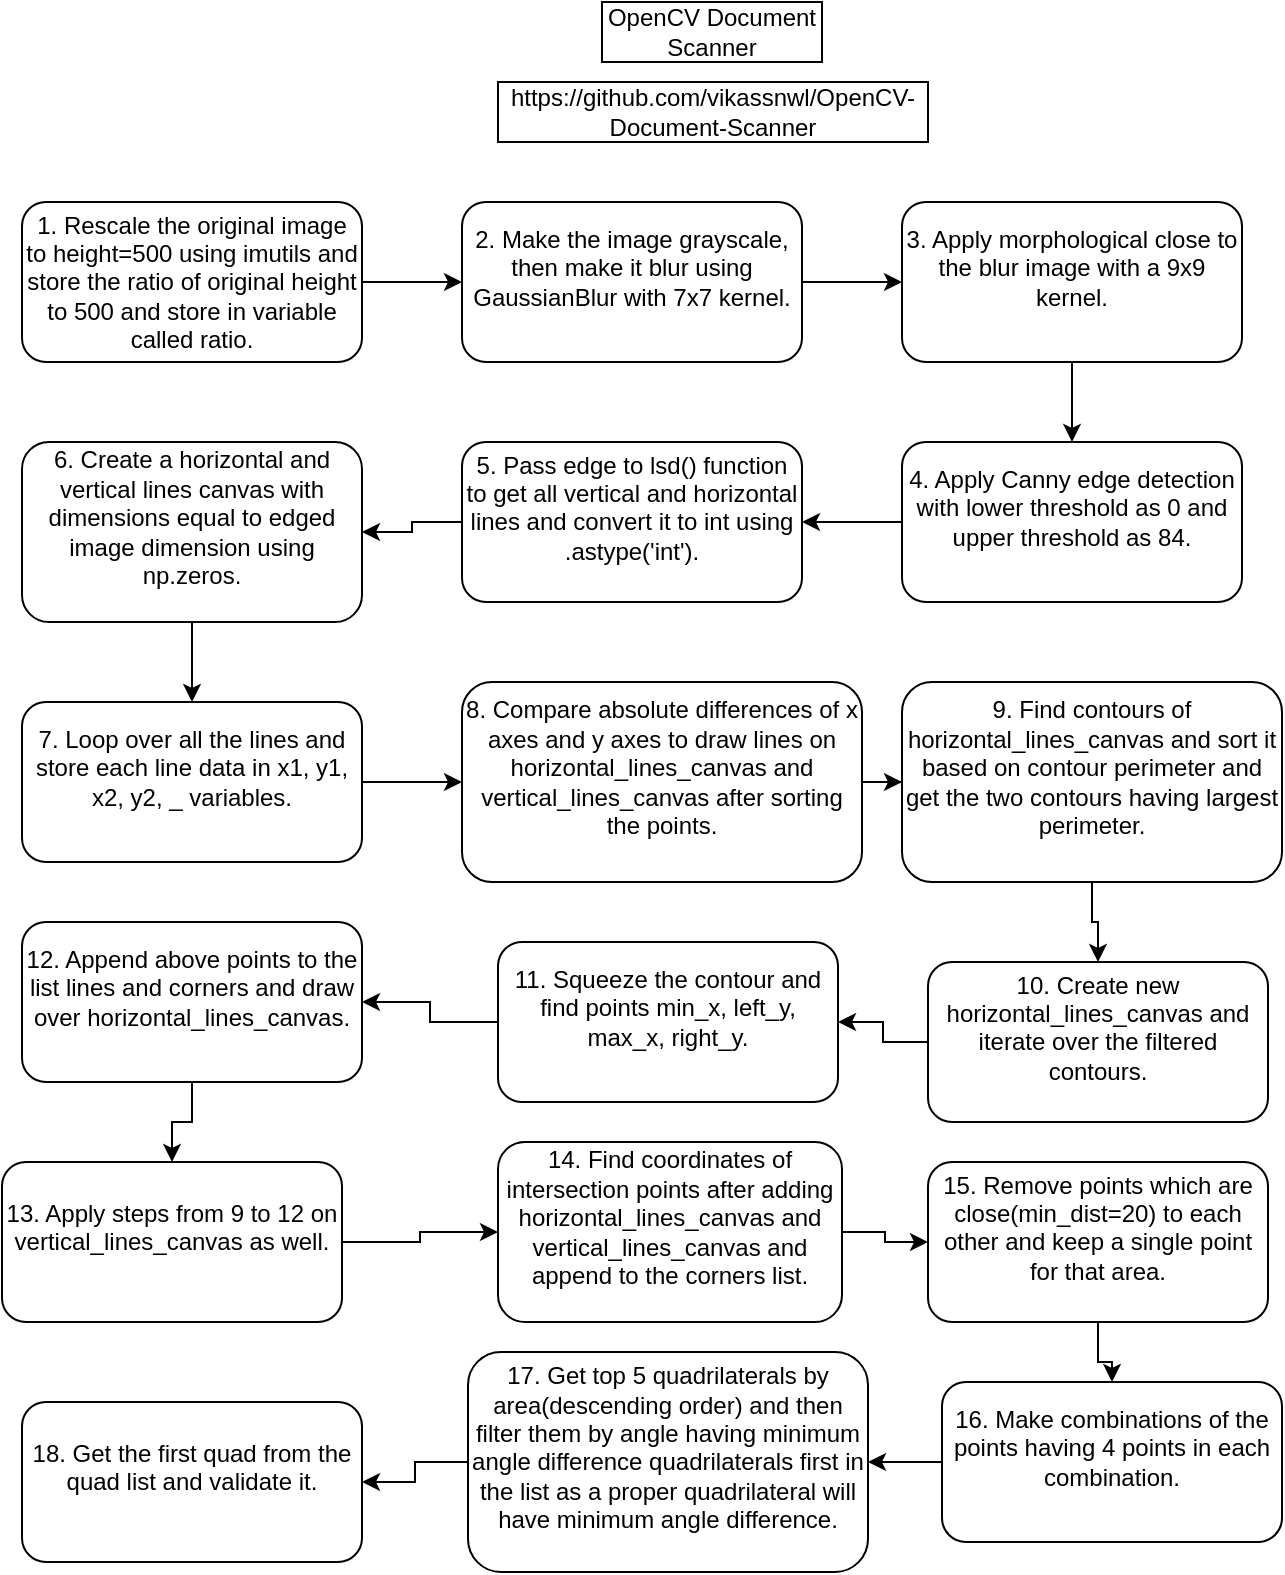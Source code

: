 <mxfile version="18.2.0" type="github"><diagram id="PqCPdqEJdsixZbrLAZq_" name="Page-1"><mxGraphModel dx="868" dy="488" grid="1" gridSize="10" guides="1" tooltips="1" connect="1" arrows="1" fold="1" page="1" pageScale="1" pageWidth="850" pageHeight="1100" math="0" shadow="0"><root><mxCell id="0"/><mxCell id="1" parent="0"/><mxCell id="82ZC4-QoKFeSNQeC_Sbg-1" value="OpenCV Document Scanner" style="text;html=1;align=center;verticalAlign=middle;whiteSpace=wrap;rounded=0;strokeColor=default;" vertex="1" parent="1"><mxGeometry x="370" y="20" width="110" height="30" as="geometry"/></mxCell><mxCell id="82ZC4-QoKFeSNQeC_Sbg-2" value="https://github.com/vikassnwl/OpenCV-Document-Scanner" style="text;html=1;strokeColor=default;fillColor=none;align=center;verticalAlign=middle;whiteSpace=wrap;rounded=0;" vertex="1" parent="1"><mxGeometry x="318" y="60" width="215" height="30" as="geometry"/></mxCell><mxCell id="82ZC4-QoKFeSNQeC_Sbg-13" value="" style="edgeStyle=orthogonalEdgeStyle;rounded=0;orthogonalLoop=1;jettySize=auto;html=1;" edge="1" parent="1" source="82ZC4-QoKFeSNQeC_Sbg-3" target="82ZC4-QoKFeSNQeC_Sbg-4"><mxGeometry relative="1" as="geometry"/></mxCell><mxCell id="82ZC4-QoKFeSNQeC_Sbg-3" value="1. Rescale the original image to height=500 using imutils and store the ratio of original height to 500 and store in variable called ratio." style="rounded=1;whiteSpace=wrap;html=1;strokeColor=default;" vertex="1" parent="1"><mxGeometry x="80" y="120" width="170" height="80" as="geometry"/></mxCell><mxCell id="82ZC4-QoKFeSNQeC_Sbg-14" value="" style="edgeStyle=orthogonalEdgeStyle;rounded=0;orthogonalLoop=1;jettySize=auto;html=1;" edge="1" parent="1" source="82ZC4-QoKFeSNQeC_Sbg-4" target="82ZC4-QoKFeSNQeC_Sbg-7"><mxGeometry relative="1" as="geometry"/></mxCell><mxCell id="82ZC4-QoKFeSNQeC_Sbg-4" value="&lt;div&gt;2. Make the image grayscale, then make it blur using GaussianBlur with 7x7 kernel.&lt;/div&gt;&lt;div&gt;&lt;br&gt;&lt;/div&gt;" style="rounded=1;whiteSpace=wrap;html=1;strokeColor=default;" vertex="1" parent="1"><mxGeometry x="300" y="120" width="170" height="80" as="geometry"/></mxCell><mxCell id="82ZC4-QoKFeSNQeC_Sbg-19" value="" style="edgeStyle=orthogonalEdgeStyle;rounded=0;orthogonalLoop=1;jettySize=auto;html=1;" edge="1" parent="1" source="82ZC4-QoKFeSNQeC_Sbg-5" target="82ZC4-QoKFeSNQeC_Sbg-11"><mxGeometry relative="1" as="geometry"/></mxCell><mxCell id="82ZC4-QoKFeSNQeC_Sbg-5" value="&lt;div&gt;&lt;div&gt;7. Loop over all the lines and store each line data in x1, y1, x2, y2, _ variables.&lt;/div&gt;&lt;/div&gt;&lt;div&gt;&lt;br&gt;&lt;/div&gt;" style="rounded=1;whiteSpace=wrap;html=1;strokeColor=default;" vertex="1" parent="1"><mxGeometry x="80" y="370" width="170" height="80" as="geometry"/></mxCell><mxCell id="82ZC4-QoKFeSNQeC_Sbg-18" value="" style="edgeStyle=orthogonalEdgeStyle;rounded=0;orthogonalLoop=1;jettySize=auto;html=1;" edge="1" parent="1" source="82ZC4-QoKFeSNQeC_Sbg-6" target="82ZC4-QoKFeSNQeC_Sbg-5"><mxGeometry relative="1" as="geometry"/></mxCell><mxCell id="82ZC4-QoKFeSNQeC_Sbg-6" value="&lt;div&gt;&lt;div&gt;6. Create a horizontal and vertical lines canvas with dimensions equal to edged image dimension using np.zeros.&lt;/div&gt;&lt;/div&gt;&lt;div&gt;&lt;br&gt;&lt;/div&gt;" style="rounded=1;whiteSpace=wrap;html=1;strokeColor=default;" vertex="1" parent="1"><mxGeometry x="80" y="240" width="170" height="90" as="geometry"/></mxCell><mxCell id="82ZC4-QoKFeSNQeC_Sbg-15" value="" style="edgeStyle=orthogonalEdgeStyle;rounded=0;orthogonalLoop=1;jettySize=auto;html=1;" edge="1" parent="1" source="82ZC4-QoKFeSNQeC_Sbg-7" target="82ZC4-QoKFeSNQeC_Sbg-8"><mxGeometry relative="1" as="geometry"/></mxCell><mxCell id="82ZC4-QoKFeSNQeC_Sbg-7" value="&lt;div&gt;&lt;div&gt;3. Apply morphological close to the blur image with a 9x9 kernel.&lt;/div&gt;&lt;/div&gt;&lt;div&gt;&lt;br&gt;&lt;/div&gt;" style="rounded=1;whiteSpace=wrap;html=1;strokeColor=default;" vertex="1" parent="1"><mxGeometry x="520" y="120" width="170" height="80" as="geometry"/></mxCell><mxCell id="82ZC4-QoKFeSNQeC_Sbg-16" value="" style="edgeStyle=orthogonalEdgeStyle;rounded=0;orthogonalLoop=1;jettySize=auto;html=1;" edge="1" parent="1" source="82ZC4-QoKFeSNQeC_Sbg-8" target="82ZC4-QoKFeSNQeC_Sbg-9"><mxGeometry relative="1" as="geometry"/></mxCell><mxCell id="82ZC4-QoKFeSNQeC_Sbg-8" value="&lt;div&gt;&lt;div&gt;4. Apply Canny edge detection with lower threshold as 0 and upper threshold as 84.&lt;/div&gt;&lt;/div&gt;&lt;div&gt;&lt;br&gt;&lt;/div&gt;" style="rounded=1;whiteSpace=wrap;html=1;strokeColor=default;" vertex="1" parent="1"><mxGeometry x="520" y="240" width="170" height="80" as="geometry"/></mxCell><mxCell id="82ZC4-QoKFeSNQeC_Sbg-17" value="" style="edgeStyle=orthogonalEdgeStyle;rounded=0;orthogonalLoop=1;jettySize=auto;html=1;" edge="1" parent="1" source="82ZC4-QoKFeSNQeC_Sbg-9" target="82ZC4-QoKFeSNQeC_Sbg-6"><mxGeometry relative="1" as="geometry"/></mxCell><mxCell id="82ZC4-QoKFeSNQeC_Sbg-9" value="&lt;div&gt;&lt;div&gt;5. Pass edge to lsd() function to get all vertical and horizontal lines and convert it to int using .astype('int').&lt;/div&gt;&lt;/div&gt;&lt;div&gt;&lt;br&gt;&lt;/div&gt;" style="rounded=1;whiteSpace=wrap;html=1;strokeColor=default;" vertex="1" parent="1"><mxGeometry x="300" y="240" width="170" height="80" as="geometry"/></mxCell><mxCell id="82ZC4-QoKFeSNQeC_Sbg-30" value="" style="edgeStyle=orthogonalEdgeStyle;rounded=0;orthogonalLoop=1;jettySize=auto;html=1;" edge="1" parent="1" source="82ZC4-QoKFeSNQeC_Sbg-10" target="82ZC4-QoKFeSNQeC_Sbg-28"><mxGeometry relative="1" as="geometry"/></mxCell><mxCell id="82ZC4-QoKFeSNQeC_Sbg-10" value="&lt;div&gt;&lt;div&gt;&lt;div&gt;10. Create new horizontal_lines_canvas and iterate over the filtered contours.&lt;/div&gt;&lt;/div&gt;&lt;/div&gt;&lt;div&gt;&lt;br&gt;&lt;/div&gt;" style="rounded=1;whiteSpace=wrap;html=1;strokeColor=default;" vertex="1" parent="1"><mxGeometry x="533" y="500" width="170" height="80" as="geometry"/></mxCell><mxCell id="82ZC4-QoKFeSNQeC_Sbg-20" value="" style="edgeStyle=orthogonalEdgeStyle;rounded=0;orthogonalLoop=1;jettySize=auto;html=1;" edge="1" parent="1" source="82ZC4-QoKFeSNQeC_Sbg-11" target="82ZC4-QoKFeSNQeC_Sbg-12"><mxGeometry relative="1" as="geometry"/></mxCell><mxCell id="82ZC4-QoKFeSNQeC_Sbg-11" value="&lt;div&gt;&lt;div&gt;&lt;div&gt;8. Compare absolute differences of x axes and y axes to draw lines on horizontal_lines_canvas and vertical_lines_canvas after sorting the points.&lt;/div&gt;&lt;/div&gt;&lt;/div&gt;&lt;div&gt;&lt;br&gt;&lt;/div&gt;" style="rounded=1;whiteSpace=wrap;html=1;strokeColor=default;" vertex="1" parent="1"><mxGeometry x="300" y="360" width="200" height="100" as="geometry"/></mxCell><mxCell id="82ZC4-QoKFeSNQeC_Sbg-21" value="" style="edgeStyle=orthogonalEdgeStyle;rounded=0;orthogonalLoop=1;jettySize=auto;html=1;" edge="1" parent="1" source="82ZC4-QoKFeSNQeC_Sbg-12" target="82ZC4-QoKFeSNQeC_Sbg-10"><mxGeometry relative="1" as="geometry"/></mxCell><mxCell id="82ZC4-QoKFeSNQeC_Sbg-12" value="&lt;div&gt;&lt;div&gt;&lt;div&gt;9. Find contours of horizontal_lines_canvas and sort it based on contour perimeter and get the two contours having largest perimeter.&lt;/div&gt;&lt;/div&gt;&lt;/div&gt;&lt;div&gt;&lt;br&gt;&lt;/div&gt;" style="rounded=1;whiteSpace=wrap;html=1;strokeColor=default;" vertex="1" parent="1"><mxGeometry x="520" y="360" width="190" height="100" as="geometry"/></mxCell><mxCell id="82ZC4-QoKFeSNQeC_Sbg-35" value="" style="edgeStyle=orthogonalEdgeStyle;rounded=0;orthogonalLoop=1;jettySize=auto;html=1;" edge="1" parent="1" source="82ZC4-QoKFeSNQeC_Sbg-22" target="82ZC4-QoKFeSNQeC_Sbg-23"><mxGeometry relative="1" as="geometry"/></mxCell><mxCell id="82ZC4-QoKFeSNQeC_Sbg-22" value="&lt;div&gt;&lt;div&gt;&lt;div&gt;&lt;div&gt;15. Remove points which are close(min_dist=20) to each other and keep a single point for that area.&lt;/div&gt;&lt;/div&gt;&lt;/div&gt;&lt;/div&gt;&lt;div&gt;&lt;br&gt;&lt;/div&gt;" style="rounded=1;whiteSpace=wrap;html=1;strokeColor=default;" vertex="1" parent="1"><mxGeometry x="533" y="600" width="170" height="80" as="geometry"/></mxCell><mxCell id="82ZC4-QoKFeSNQeC_Sbg-36" value="" style="edgeStyle=orthogonalEdgeStyle;rounded=0;orthogonalLoop=1;jettySize=auto;html=1;" edge="1" parent="1" source="82ZC4-QoKFeSNQeC_Sbg-23" target="82ZC4-QoKFeSNQeC_Sbg-24"><mxGeometry relative="1" as="geometry"/></mxCell><mxCell id="82ZC4-QoKFeSNQeC_Sbg-23" value="&lt;div&gt;&lt;div&gt;&lt;div&gt;&lt;div&gt;16. Make combinations of the points having 4 points in each combination.&lt;/div&gt;&lt;/div&gt;&lt;/div&gt;&lt;/div&gt;&lt;div&gt;&lt;br&gt;&lt;/div&gt;" style="rounded=1;whiteSpace=wrap;html=1;strokeColor=default;" vertex="1" parent="1"><mxGeometry x="540" y="710" width="170" height="80" as="geometry"/></mxCell><mxCell id="82ZC4-QoKFeSNQeC_Sbg-37" value="" style="edgeStyle=orthogonalEdgeStyle;rounded=0;orthogonalLoop=1;jettySize=auto;html=1;" edge="1" parent="1" source="82ZC4-QoKFeSNQeC_Sbg-24" target="82ZC4-QoKFeSNQeC_Sbg-25"><mxGeometry relative="1" as="geometry"/></mxCell><mxCell id="82ZC4-QoKFeSNQeC_Sbg-24" value="&lt;div&gt;&lt;div&gt;&lt;div&gt;&lt;div&gt;17. Get top 5 quadrilaterals by area(descending order) and then filter them by angle having minimum angle difference quadrilaterals first in the list as a proper quadrilateral will have minimum angle difference.&lt;/div&gt;&lt;/div&gt;&lt;/div&gt;&lt;/div&gt;&lt;div&gt;&lt;br&gt;&lt;/div&gt;" style="rounded=1;whiteSpace=wrap;html=1;strokeColor=default;" vertex="1" parent="1"><mxGeometry x="303" y="695" width="200" height="110" as="geometry"/></mxCell><mxCell id="82ZC4-QoKFeSNQeC_Sbg-25" value="&lt;div&gt;&lt;div&gt;&lt;div&gt;&lt;div&gt;18. Get the first quad from the quad list and validate it.&lt;/div&gt;&lt;/div&gt;&lt;/div&gt;&lt;/div&gt;&lt;div&gt;&lt;br&gt;&lt;/div&gt;" style="rounded=1;whiteSpace=wrap;html=1;strokeColor=default;" vertex="1" parent="1"><mxGeometry x="80" y="720" width="170" height="80" as="geometry"/></mxCell><mxCell id="82ZC4-QoKFeSNQeC_Sbg-34" value="" style="edgeStyle=orthogonalEdgeStyle;rounded=0;orthogonalLoop=1;jettySize=auto;html=1;" edge="1" parent="1" source="82ZC4-QoKFeSNQeC_Sbg-26" target="82ZC4-QoKFeSNQeC_Sbg-22"><mxGeometry relative="1" as="geometry"/></mxCell><mxCell id="82ZC4-QoKFeSNQeC_Sbg-26" value="&lt;div&gt;&lt;div&gt;&lt;div&gt;&lt;div&gt;14. Find coordinates of intersection points after adding horizontal_lines_canvas and vertical_lines_canvas and append to the corners list.&lt;/div&gt;&lt;/div&gt;&lt;/div&gt;&lt;/div&gt;&lt;div&gt;&lt;br&gt;&lt;/div&gt;" style="rounded=1;whiteSpace=wrap;html=1;strokeColor=default;" vertex="1" parent="1"><mxGeometry x="318" y="590" width="172" height="90" as="geometry"/></mxCell><mxCell id="82ZC4-QoKFeSNQeC_Sbg-33" value="" style="edgeStyle=orthogonalEdgeStyle;rounded=0;orthogonalLoop=1;jettySize=auto;html=1;" edge="1" parent="1" source="82ZC4-QoKFeSNQeC_Sbg-27" target="82ZC4-QoKFeSNQeC_Sbg-26"><mxGeometry relative="1" as="geometry"/></mxCell><mxCell id="82ZC4-QoKFeSNQeC_Sbg-27" value="&lt;div&gt;&lt;div&gt;&lt;div&gt;&lt;div&gt;13. Apply steps from 9 to 12 on vertical_lines_canvas as well.&lt;/div&gt;&lt;/div&gt;&lt;/div&gt;&lt;/div&gt;&lt;div&gt;&lt;br&gt;&lt;/div&gt;" style="rounded=1;whiteSpace=wrap;html=1;strokeColor=default;" vertex="1" parent="1"><mxGeometry x="70" y="600" width="170" height="80" as="geometry"/></mxCell><mxCell id="82ZC4-QoKFeSNQeC_Sbg-31" value="" style="edgeStyle=orthogonalEdgeStyle;rounded=0;orthogonalLoop=1;jettySize=auto;html=1;" edge="1" parent="1" source="82ZC4-QoKFeSNQeC_Sbg-28" target="82ZC4-QoKFeSNQeC_Sbg-29"><mxGeometry relative="1" as="geometry"/></mxCell><mxCell id="82ZC4-QoKFeSNQeC_Sbg-28" value="&lt;div&gt;&lt;div&gt;&lt;div&gt;&lt;div&gt;11. Squeeze the contour and find points min_x, left_y, max_x, right_y.&lt;/div&gt;&lt;/div&gt;&lt;/div&gt;&lt;/div&gt;&lt;div&gt;&lt;br&gt;&lt;/div&gt;" style="rounded=1;whiteSpace=wrap;html=1;strokeColor=default;" vertex="1" parent="1"><mxGeometry x="318" y="490" width="170" height="80" as="geometry"/></mxCell><mxCell id="82ZC4-QoKFeSNQeC_Sbg-32" value="" style="edgeStyle=orthogonalEdgeStyle;rounded=0;orthogonalLoop=1;jettySize=auto;html=1;" edge="1" parent="1" source="82ZC4-QoKFeSNQeC_Sbg-29" target="82ZC4-QoKFeSNQeC_Sbg-27"><mxGeometry relative="1" as="geometry"/></mxCell><mxCell id="82ZC4-QoKFeSNQeC_Sbg-29" value="&lt;div&gt;&lt;div&gt;&lt;div&gt;&lt;div&gt;12. Append above points to the list lines and corners and draw over horizontal_lines_canvas.&lt;/div&gt;&lt;/div&gt;&lt;/div&gt;&lt;/div&gt;&lt;div&gt;&lt;br&gt;&lt;/div&gt;" style="rounded=1;whiteSpace=wrap;html=1;strokeColor=default;" vertex="1" parent="1"><mxGeometry x="80" y="480" width="170" height="80" as="geometry"/></mxCell></root></mxGraphModel></diagram></mxfile>